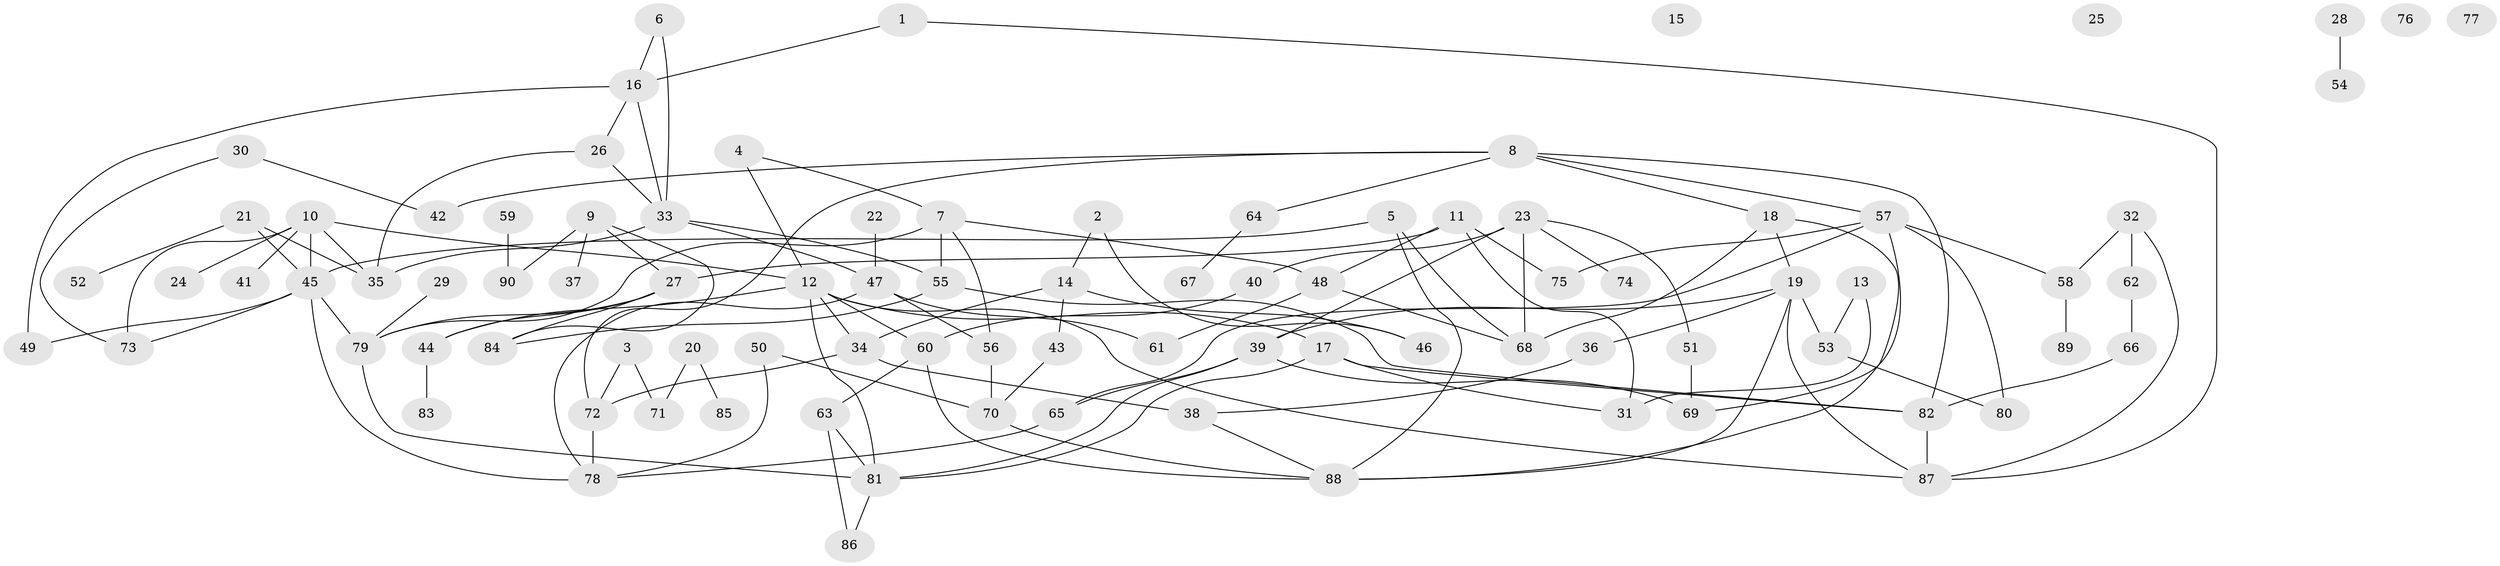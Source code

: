 // coarse degree distribution, {6: 0.1016949152542373, 7: 0.06779661016949153, 2: 0.22033898305084745, 5: 0.11864406779661017, 1: 0.22033898305084745, 4: 0.0847457627118644, 3: 0.1694915254237288, 8: 0.01694915254237288}
// Generated by graph-tools (version 1.1) at 2025/35/03/04/25 23:35:44]
// undirected, 90 vertices, 134 edges
graph export_dot {
  node [color=gray90,style=filled];
  1;
  2;
  3;
  4;
  5;
  6;
  7;
  8;
  9;
  10;
  11;
  12;
  13;
  14;
  15;
  16;
  17;
  18;
  19;
  20;
  21;
  22;
  23;
  24;
  25;
  26;
  27;
  28;
  29;
  30;
  31;
  32;
  33;
  34;
  35;
  36;
  37;
  38;
  39;
  40;
  41;
  42;
  43;
  44;
  45;
  46;
  47;
  48;
  49;
  50;
  51;
  52;
  53;
  54;
  55;
  56;
  57;
  58;
  59;
  60;
  61;
  62;
  63;
  64;
  65;
  66;
  67;
  68;
  69;
  70;
  71;
  72;
  73;
  74;
  75;
  76;
  77;
  78;
  79;
  80;
  81;
  82;
  83;
  84;
  85;
  86;
  87;
  88;
  89;
  90;
  1 -- 16;
  1 -- 87;
  2 -- 14;
  2 -- 46;
  3 -- 71;
  3 -- 72;
  4 -- 7;
  4 -- 12;
  5 -- 45;
  5 -- 68;
  5 -- 88;
  6 -- 16;
  6 -- 33;
  7 -- 48;
  7 -- 55;
  7 -- 56;
  7 -- 79;
  8 -- 18;
  8 -- 42;
  8 -- 57;
  8 -- 64;
  8 -- 72;
  8 -- 82;
  9 -- 27;
  9 -- 37;
  9 -- 84;
  9 -- 90;
  10 -- 12;
  10 -- 24;
  10 -- 35;
  10 -- 41;
  10 -- 45;
  10 -- 73;
  11 -- 27;
  11 -- 31;
  11 -- 48;
  11 -- 75;
  12 -- 17;
  12 -- 34;
  12 -- 44;
  12 -- 60;
  12 -- 81;
  12 -- 87;
  13 -- 31;
  13 -- 53;
  14 -- 34;
  14 -- 43;
  14 -- 46;
  16 -- 26;
  16 -- 33;
  16 -- 49;
  17 -- 31;
  17 -- 81;
  17 -- 82;
  18 -- 19;
  18 -- 68;
  18 -- 88;
  19 -- 36;
  19 -- 39;
  19 -- 53;
  19 -- 87;
  19 -- 88;
  20 -- 71;
  20 -- 85;
  21 -- 35;
  21 -- 45;
  21 -- 52;
  22 -- 47;
  23 -- 39;
  23 -- 40;
  23 -- 51;
  23 -- 68;
  23 -- 74;
  26 -- 33;
  26 -- 35;
  27 -- 44;
  27 -- 79;
  27 -- 84;
  28 -- 54;
  29 -- 79;
  30 -- 42;
  30 -- 73;
  32 -- 58;
  32 -- 62;
  32 -- 87;
  33 -- 35;
  33 -- 47;
  33 -- 55;
  34 -- 38;
  34 -- 72;
  36 -- 38;
  38 -- 88;
  39 -- 65;
  39 -- 69;
  39 -- 81;
  40 -- 60;
  43 -- 70;
  44 -- 83;
  45 -- 49;
  45 -- 73;
  45 -- 78;
  45 -- 79;
  47 -- 56;
  47 -- 61;
  47 -- 78;
  48 -- 61;
  48 -- 68;
  50 -- 70;
  50 -- 78;
  51 -- 69;
  53 -- 80;
  55 -- 82;
  55 -- 84;
  56 -- 70;
  57 -- 58;
  57 -- 65;
  57 -- 69;
  57 -- 75;
  57 -- 80;
  58 -- 89;
  59 -- 90;
  60 -- 63;
  60 -- 88;
  62 -- 66;
  63 -- 81;
  63 -- 86;
  64 -- 67;
  65 -- 78;
  66 -- 82;
  70 -- 88;
  72 -- 78;
  79 -- 81;
  81 -- 86;
  82 -- 87;
}
